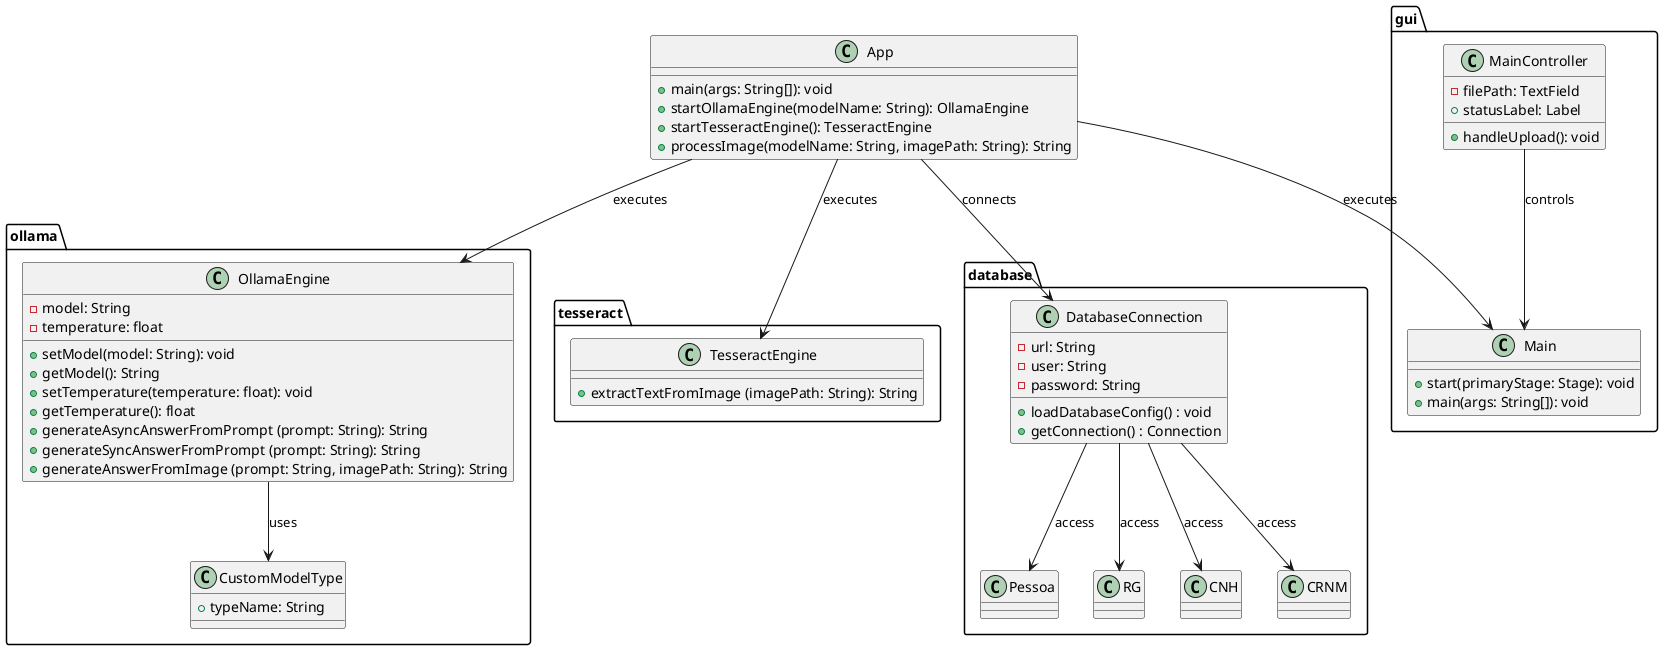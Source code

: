 @startuml plant_uml
class App {
    + main(args: String[]): void
    + startOllamaEngine(modelName: String): OllamaEngine
    + startTesseractEngine(): TesseractEngine
    + processImage(modelName: String, imagePath: String): String
}

package gui {
    class Main {
        + start(primaryStage: Stage): void
        + main(args: String[]): void
    }

    class MainController {
        - filePath: TextField
        + statusLabel: Label 
        + handleUpload(): void
    }

    MainController --> Main : controls
}

package ollama {
    class CustomModelType {
        + typeName: String
    }

    class OllamaEngine {
        - model: String
        - temperature: float
        + setModel(model: String): void
        + getModel(): String
        + setTemperature(temperature: float): void
        + getTemperature(): float
        + generateAsyncAnswerFromPrompt (prompt: String): String
        + generateSyncAnswerFromPrompt (prompt: String): String
        + generateAnswerFromImage (prompt: String, imagePath: String): String
    }

    OllamaEngine --> CustomModelType : uses
}

package tesseract {
    class TesseractEngine {
        + extractTextFromImage (imagePath: String): String
    }
}

package database {
    class DatabaseConnection {
        - url: String
        - user: String
        - password: String
        + loadDatabaseConfig() : void
        + getConnection() : Connection
    }

    Class Pessoa {

    }

    class RG {

    }

    class CNH {

    }

    class CRNM {

    }

    DatabaseConnection --> Pessoa : access
    DatabaseConnection --> RG : access
    DatabaseConnection --> CNH : access
    DatabaseConnection --> CRNM : access

}

App --> OllamaEngine : executes
App --> TesseractEngine : executes
App --> Main : executes
App --> DatabaseConnection : connects

@enduml

